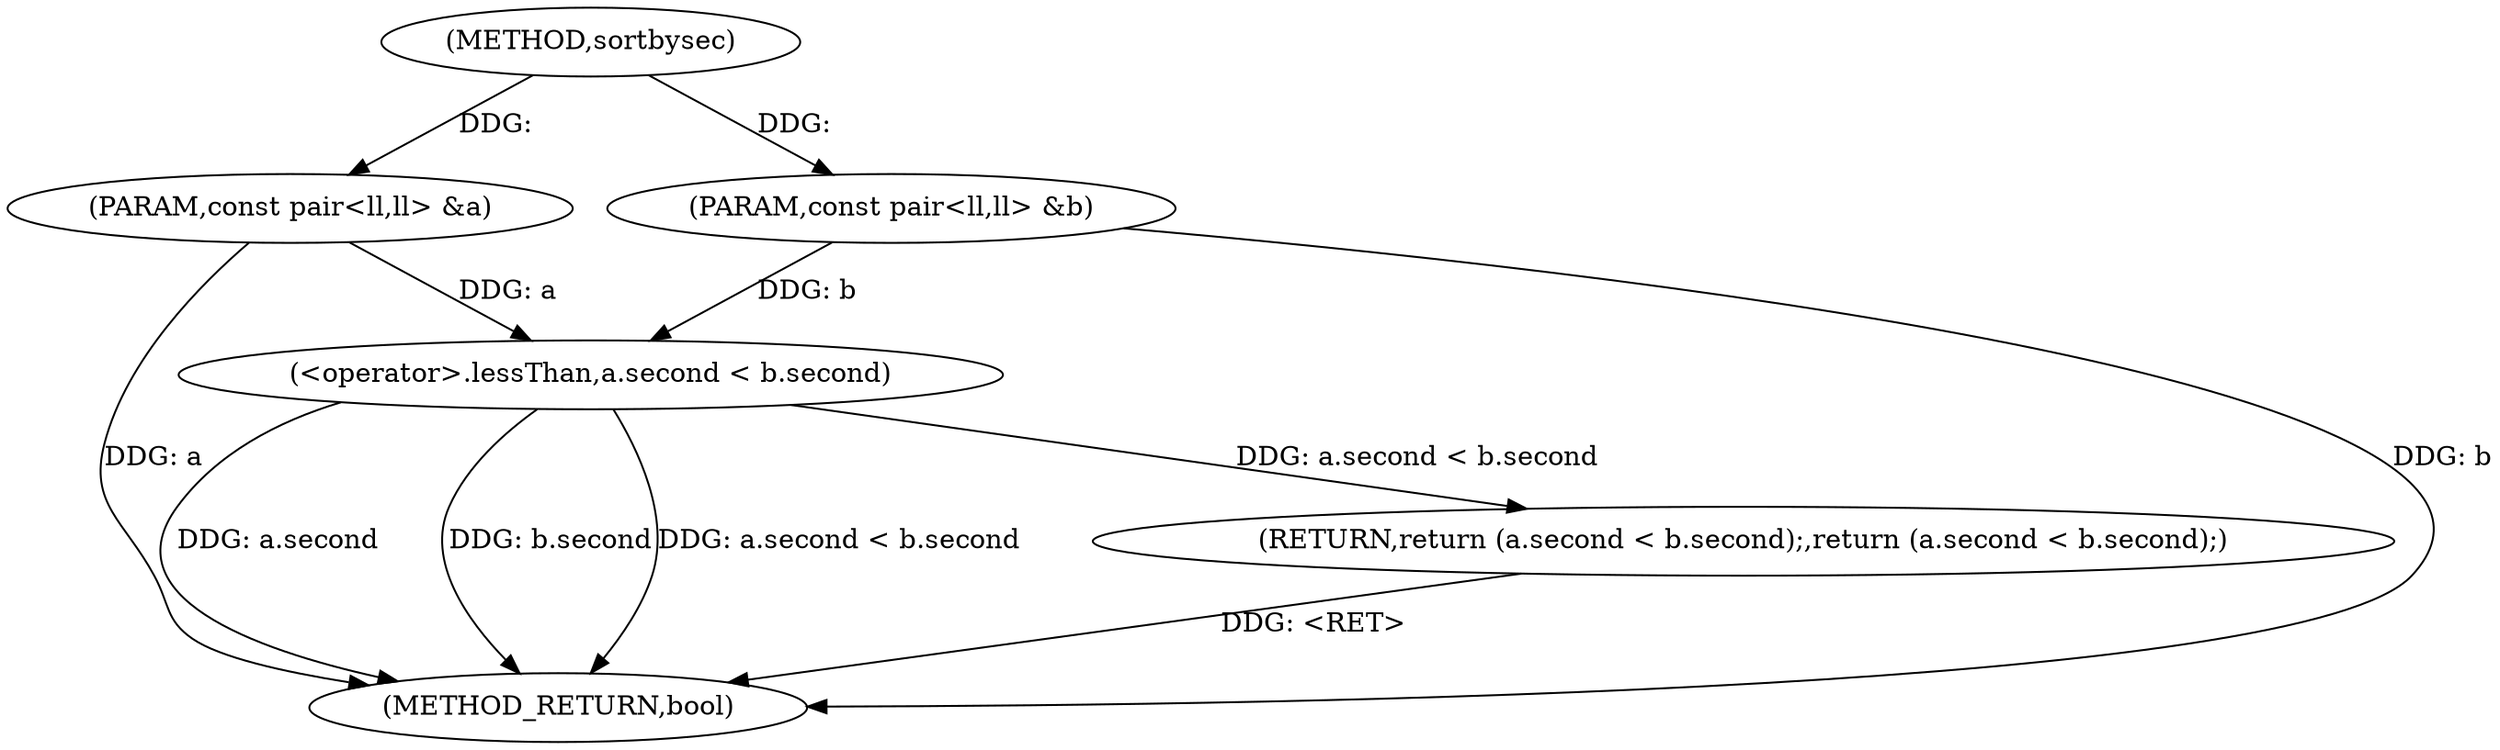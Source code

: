 digraph "sortbysec" {  
"1000836" [label = "(METHOD,sortbysec)" ]
"1000848" [label = "(METHOD_RETURN,bool)" ]
"1000837" [label = "(PARAM,const pair<ll,ll> &a)" ]
"1000838" [label = "(PARAM,const pair<ll,ll> &b)" ]
"1000840" [label = "(RETURN,return (a.second < b.second);,return (a.second < b.second);)" ]
"1000841" [label = "(<operator>.lessThan,a.second < b.second)" ]
  "1000840" -> "1000848"  [ label = "DDG: <RET>"] 
  "1000837" -> "1000848"  [ label = "DDG: a"] 
  "1000838" -> "1000848"  [ label = "DDG: b"] 
  "1000841" -> "1000848"  [ label = "DDG: a.second"] 
  "1000841" -> "1000848"  [ label = "DDG: b.second"] 
  "1000841" -> "1000848"  [ label = "DDG: a.second < b.second"] 
  "1000836" -> "1000837"  [ label = "DDG: "] 
  "1000836" -> "1000838"  [ label = "DDG: "] 
  "1000841" -> "1000840"  [ label = "DDG: a.second < b.second"] 
  "1000837" -> "1000841"  [ label = "DDG: a"] 
  "1000838" -> "1000841"  [ label = "DDG: b"] 
}
